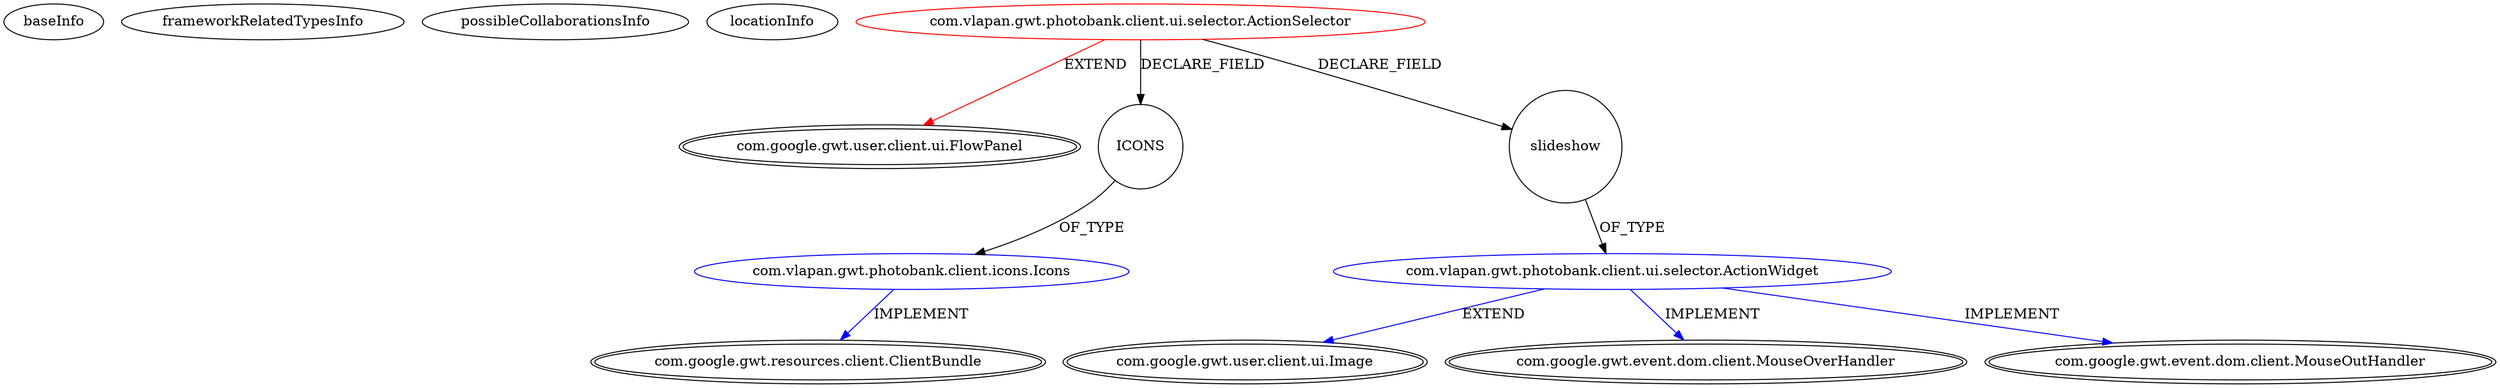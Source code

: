 digraph {
baseInfo[graphId=4634,category="extension_graph",isAnonymous=false,possibleRelation=true]
frameworkRelatedTypesInfo[0="com.google.gwt.user.client.ui.FlowPanel"]
possibleCollaborationsInfo[0="4634~FIELD_DECLARATION-~com.google.gwt.user.client.ui.FlowPanel ~com.google.gwt.user.client.ui.Image com.google.gwt.event.dom.client.MouseOverHandler com.google.gwt.event.dom.client.MouseOutHandler ~false~false",1="4634~FIELD_DECLARATION-~com.google.gwt.user.client.ui.FlowPanel ~com.google.gwt.resources.client.ClientBundle ~false~false"]
locationInfo[projectName="vlapan-PhotoBank",filePath="/vlapan-PhotoBank/PhotoBank-master/src/com/vlapan/gwt/photobank/client/ui/selector/ActionSelector.java",contextSignature="ActionSelector",graphId="4634"]
0[label="com.vlapan.gwt.photobank.client.ui.selector.ActionSelector",vertexType="ROOT_CLIENT_CLASS_DECLARATION",isFrameworkType=false,color=red]
1[label="com.google.gwt.user.client.ui.FlowPanel",vertexType="FRAMEWORK_CLASS_TYPE",isFrameworkType=true,peripheries=2]
2[label="ICONS",vertexType="FIELD_DECLARATION",isFrameworkType=false,shape=circle]
3[label="com.vlapan.gwt.photobank.client.icons.Icons",vertexType="REFERENCE_CLIENT_CLASS_DECLARATION",isFrameworkType=false,color=blue]
4[label="com.google.gwt.resources.client.ClientBundle",vertexType="FRAMEWORK_INTERFACE_TYPE",isFrameworkType=true,peripheries=2]
5[label="slideshow",vertexType="FIELD_DECLARATION",isFrameworkType=false,shape=circle]
6[label="com.vlapan.gwt.photobank.client.ui.selector.ActionWidget",vertexType="REFERENCE_CLIENT_CLASS_DECLARATION",isFrameworkType=false,color=blue]
7[label="com.google.gwt.user.client.ui.Image",vertexType="FRAMEWORK_CLASS_TYPE",isFrameworkType=true,peripheries=2]
8[label="com.google.gwt.event.dom.client.MouseOverHandler",vertexType="FRAMEWORK_INTERFACE_TYPE",isFrameworkType=true,peripheries=2]
9[label="com.google.gwt.event.dom.client.MouseOutHandler",vertexType="FRAMEWORK_INTERFACE_TYPE",isFrameworkType=true,peripheries=2]
0->1[label="EXTEND",color=red]
0->2[label="DECLARE_FIELD"]
3->4[label="IMPLEMENT",color=blue]
2->3[label="OF_TYPE"]
0->5[label="DECLARE_FIELD"]
6->7[label="EXTEND",color=blue]
6->8[label="IMPLEMENT",color=blue]
6->9[label="IMPLEMENT",color=blue]
5->6[label="OF_TYPE"]
}
